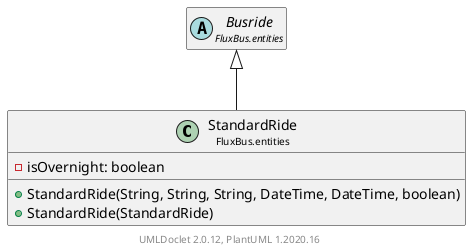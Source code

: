 @startuml
    set namespaceSeparator none
    hide empty fields
    hide empty methods

    class "<size:14>StandardRide\n<size:10>FluxBus.entities" as FluxBus.entities.StandardRide [[StandardRide.html]] {
        -isOvernight: boolean
        +StandardRide(String, String, String, DateTime, DateTime, boolean)
        +StandardRide(StandardRide)
    }

    abstract class "<size:14>Busride\n<size:10>FluxBus.entities" as FluxBus.entities.Busride [[Busride.html]]

    FluxBus.entities.Busride <|-- FluxBus.entities.StandardRide

    center footer UMLDoclet 2.0.12, PlantUML 1.2020.16
@enduml
